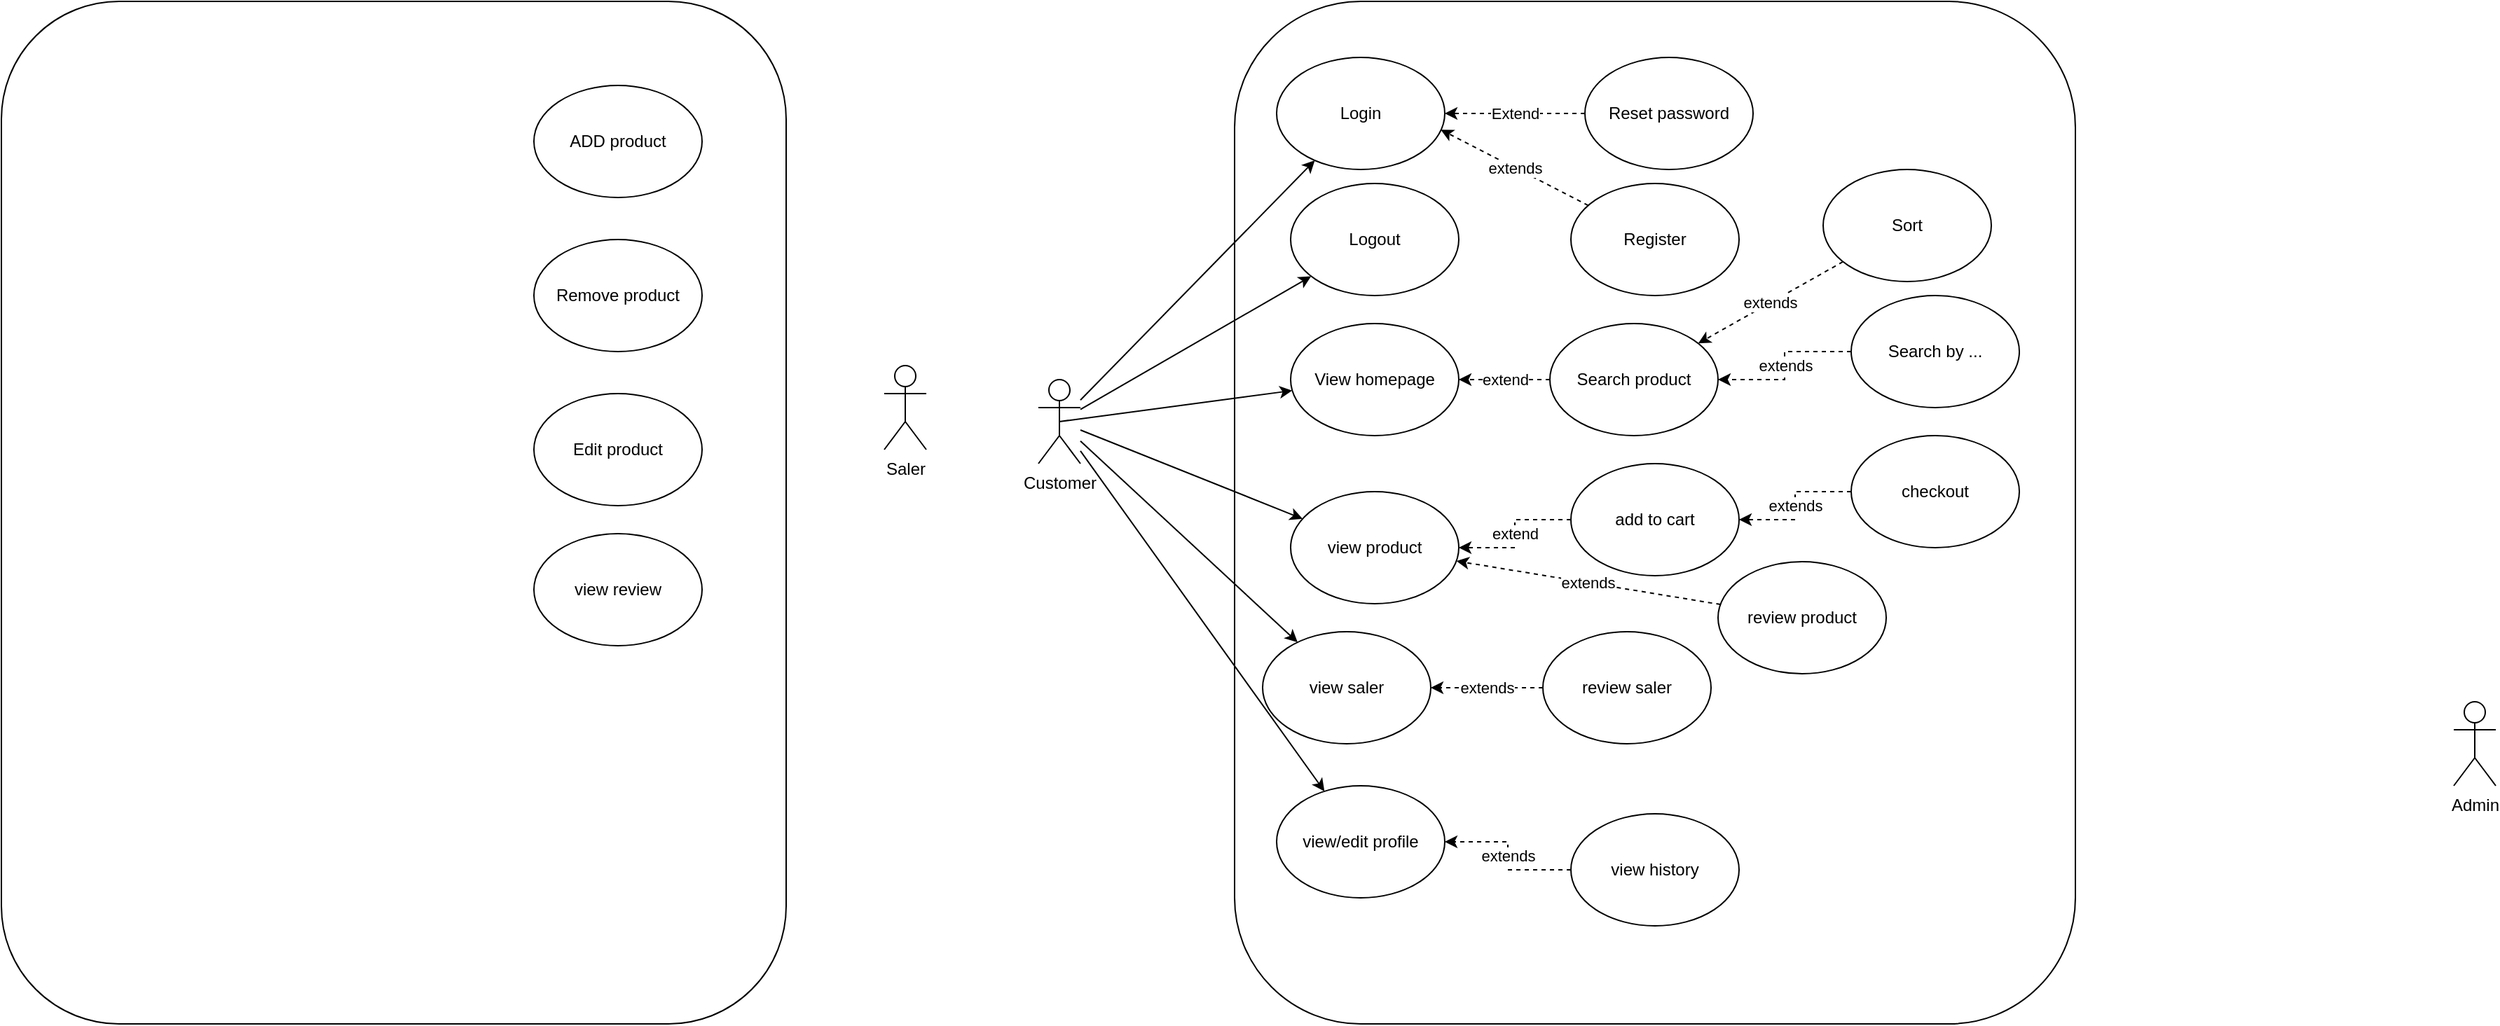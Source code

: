 <mxfile version="24.2.5" type="device">
  <diagram name="Page-1" id="H84dJ4nC-255TjMcfXOO">
    <mxGraphModel dx="2350" dy="887" grid="1" gridSize="10" guides="1" tooltips="1" connect="1" arrows="1" fold="1" page="1" pageScale="1" pageWidth="850" pageHeight="1100" math="0" shadow="0">
      <root>
        <mxCell id="0" />
        <mxCell id="1" parent="0" />
        <mxCell id="hKJQqnaQIlKo-bAAfdR5-1" value="Customer" style="shape=umlActor;verticalLabelPosition=bottom;verticalAlign=top;html=1;outlineConnect=0;" vertex="1" parent="1">
          <mxGeometry x="60" y="370" width="30" height="60" as="geometry" />
        </mxCell>
        <mxCell id="hKJQqnaQIlKo-bAAfdR5-2" value="" style="rounded=1;whiteSpace=wrap;html=1;" vertex="1" parent="1">
          <mxGeometry x="200" y="100" width="600" height="730" as="geometry" />
        </mxCell>
        <mxCell id="hKJQqnaQIlKo-bAAfdR5-3" value="Saler" style="shape=umlActor;verticalLabelPosition=bottom;verticalAlign=top;html=1;outlineConnect=0;" vertex="1" parent="1">
          <mxGeometry x="-50" y="360" width="30" height="60" as="geometry" />
        </mxCell>
        <mxCell id="hKJQqnaQIlKo-bAAfdR5-6" value="Admin" style="shape=umlActor;verticalLabelPosition=bottom;verticalAlign=top;html=1;outlineConnect=0;" vertex="1" parent="1">
          <mxGeometry x="1070" y="600" width="30" height="60" as="geometry" />
        </mxCell>
        <mxCell id="hKJQqnaQIlKo-bAAfdR5-28" style="rounded=0;orthogonalLoop=1;jettySize=auto;html=1;" edge="1" parent="1" source="hKJQqnaQIlKo-bAAfdR5-1" target="hKJQqnaQIlKo-bAAfdR5-9">
          <mxGeometry relative="1" as="geometry" />
        </mxCell>
        <mxCell id="hKJQqnaQIlKo-bAAfdR5-9" value="Login" style="ellipse;whiteSpace=wrap;html=1;" vertex="1" parent="1">
          <mxGeometry x="230" y="140" width="120" height="80" as="geometry" />
        </mxCell>
        <mxCell id="hKJQqnaQIlKo-bAAfdR5-29" style="rounded=0;orthogonalLoop=1;jettySize=auto;html=1;" edge="1" parent="1" source="hKJQqnaQIlKo-bAAfdR5-1" target="hKJQqnaQIlKo-bAAfdR5-10">
          <mxGeometry relative="1" as="geometry" />
        </mxCell>
        <mxCell id="hKJQqnaQIlKo-bAAfdR5-10" value="Logout" style="ellipse;whiteSpace=wrap;html=1;" vertex="1" parent="1">
          <mxGeometry x="240" y="230" width="120" height="80" as="geometry" />
        </mxCell>
        <mxCell id="hKJQqnaQIlKo-bAAfdR5-12" value="Extend" style="edgeStyle=orthogonalEdgeStyle;rounded=0;orthogonalLoop=1;jettySize=auto;html=1;entryX=1;entryY=0.5;entryDx=0;entryDy=0;dashed=1;" edge="1" parent="1" source="hKJQqnaQIlKo-bAAfdR5-11" target="hKJQqnaQIlKo-bAAfdR5-9">
          <mxGeometry relative="1" as="geometry" />
        </mxCell>
        <mxCell id="hKJQqnaQIlKo-bAAfdR5-11" value="Reset password" style="ellipse;whiteSpace=wrap;html=1;" vertex="1" parent="1">
          <mxGeometry x="450" y="140" width="120" height="80" as="geometry" />
        </mxCell>
        <mxCell id="hKJQqnaQIlKo-bAAfdR5-13" value="View homepage" style="ellipse;whiteSpace=wrap;html=1;" vertex="1" parent="1">
          <mxGeometry x="240" y="330" width="120" height="80" as="geometry" />
        </mxCell>
        <mxCell id="hKJQqnaQIlKo-bAAfdR5-15" value="extend" style="edgeStyle=orthogonalEdgeStyle;rounded=0;orthogonalLoop=1;jettySize=auto;html=1;entryX=1;entryY=0.5;entryDx=0;entryDy=0;dashed=1;" edge="1" parent="1" source="hKJQqnaQIlKo-bAAfdR5-14" target="hKJQqnaQIlKo-bAAfdR5-13">
          <mxGeometry relative="1" as="geometry" />
        </mxCell>
        <mxCell id="hKJQqnaQIlKo-bAAfdR5-14" value="Search product" style="ellipse;whiteSpace=wrap;html=1;" vertex="1" parent="1">
          <mxGeometry x="425" y="330" width="120" height="80" as="geometry" />
        </mxCell>
        <mxCell id="hKJQqnaQIlKo-bAAfdR5-16" value="Register" style="ellipse;whiteSpace=wrap;html=1;" vertex="1" parent="1">
          <mxGeometry x="440" y="230" width="120" height="80" as="geometry" />
        </mxCell>
        <mxCell id="hKJQqnaQIlKo-bAAfdR5-18" value="extends" style="rounded=0;orthogonalLoop=1;jettySize=auto;html=1;dashed=1;" edge="1" parent="1" source="hKJQqnaQIlKo-bAAfdR5-17" target="hKJQqnaQIlKo-bAAfdR5-14">
          <mxGeometry relative="1" as="geometry" />
        </mxCell>
        <mxCell id="hKJQqnaQIlKo-bAAfdR5-17" value="Sort" style="ellipse;whiteSpace=wrap;html=1;" vertex="1" parent="1">
          <mxGeometry x="620" y="220" width="120" height="80" as="geometry" />
        </mxCell>
        <mxCell id="hKJQqnaQIlKo-bAAfdR5-20" value="extends" style="edgeStyle=orthogonalEdgeStyle;rounded=0;orthogonalLoop=1;jettySize=auto;html=1;dashed=1;" edge="1" parent="1" source="hKJQqnaQIlKo-bAAfdR5-19" target="hKJQqnaQIlKo-bAAfdR5-14">
          <mxGeometry relative="1" as="geometry" />
        </mxCell>
        <mxCell id="hKJQqnaQIlKo-bAAfdR5-19" value="Search by ..." style="ellipse;whiteSpace=wrap;html=1;" vertex="1" parent="1">
          <mxGeometry x="640" y="310" width="120" height="80" as="geometry" />
        </mxCell>
        <mxCell id="hKJQqnaQIlKo-bAAfdR5-21" value="extends" style="rounded=0;orthogonalLoop=1;jettySize=auto;html=1;entryX=0.976;entryY=0.645;entryDx=0;entryDy=0;entryPerimeter=0;dashed=1;" edge="1" parent="1" source="hKJQqnaQIlKo-bAAfdR5-16" target="hKJQqnaQIlKo-bAAfdR5-9">
          <mxGeometry relative="1" as="geometry" />
        </mxCell>
        <mxCell id="hKJQqnaQIlKo-bAAfdR5-31" style="rounded=0;orthogonalLoop=1;jettySize=auto;html=1;" edge="1" parent="1" source="hKJQqnaQIlKo-bAAfdR5-1" target="hKJQqnaQIlKo-bAAfdR5-22">
          <mxGeometry relative="1" as="geometry" />
        </mxCell>
        <mxCell id="hKJQqnaQIlKo-bAAfdR5-22" value="view product" style="ellipse;whiteSpace=wrap;html=1;" vertex="1" parent="1">
          <mxGeometry x="240" y="450" width="120" height="80" as="geometry" />
        </mxCell>
        <mxCell id="hKJQqnaQIlKo-bAAfdR5-32" style="rounded=0;orthogonalLoop=1;jettySize=auto;html=1;" edge="1" parent="1" source="hKJQqnaQIlKo-bAAfdR5-1" target="hKJQqnaQIlKo-bAAfdR5-23">
          <mxGeometry relative="1" as="geometry" />
        </mxCell>
        <mxCell id="hKJQqnaQIlKo-bAAfdR5-23" value="view saler" style="ellipse;whiteSpace=wrap;html=1;" vertex="1" parent="1">
          <mxGeometry x="220" y="550" width="120" height="80" as="geometry" />
        </mxCell>
        <mxCell id="hKJQqnaQIlKo-bAAfdR5-25" value="extend" style="edgeStyle=orthogonalEdgeStyle;rounded=0;orthogonalLoop=1;jettySize=auto;html=1;dashed=1;" edge="1" parent="1" source="hKJQqnaQIlKo-bAAfdR5-24" target="hKJQqnaQIlKo-bAAfdR5-22">
          <mxGeometry relative="1" as="geometry" />
        </mxCell>
        <mxCell id="hKJQqnaQIlKo-bAAfdR5-24" value="add to cart" style="ellipse;whiteSpace=wrap;html=1;" vertex="1" parent="1">
          <mxGeometry x="440" y="430" width="120" height="80" as="geometry" />
        </mxCell>
        <mxCell id="hKJQqnaQIlKo-bAAfdR5-27" value="extends" style="edgeStyle=orthogonalEdgeStyle;rounded=0;orthogonalLoop=1;jettySize=auto;html=1;entryX=1;entryY=0.5;entryDx=0;entryDy=0;dashed=1;" edge="1" parent="1" source="hKJQqnaQIlKo-bAAfdR5-26" target="hKJQqnaQIlKo-bAAfdR5-24">
          <mxGeometry relative="1" as="geometry" />
        </mxCell>
        <mxCell id="hKJQqnaQIlKo-bAAfdR5-26" value="checkout" style="ellipse;whiteSpace=wrap;html=1;" vertex="1" parent="1">
          <mxGeometry x="640" y="410" width="120" height="80" as="geometry" />
        </mxCell>
        <mxCell id="hKJQqnaQIlKo-bAAfdR5-30" style="rounded=0;orthogonalLoop=1;jettySize=auto;html=1;exitX=0.5;exitY=0.5;exitDx=0;exitDy=0;exitPerimeter=0;" edge="1" parent="1" source="hKJQqnaQIlKo-bAAfdR5-1" target="hKJQqnaQIlKo-bAAfdR5-13">
          <mxGeometry relative="1" as="geometry" />
        </mxCell>
        <mxCell id="hKJQqnaQIlKo-bAAfdR5-42" style="rounded=0;orthogonalLoop=1;jettySize=auto;html=1;" edge="1" parent="1" source="hKJQqnaQIlKo-bAAfdR5-1" target="hKJQqnaQIlKo-bAAfdR5-33">
          <mxGeometry relative="1" as="geometry" />
        </mxCell>
        <mxCell id="hKJQqnaQIlKo-bAAfdR5-33" value="view/edit profile" style="ellipse;whiteSpace=wrap;html=1;" vertex="1" parent="1">
          <mxGeometry x="230" y="660" width="120" height="80" as="geometry" />
        </mxCell>
        <mxCell id="hKJQqnaQIlKo-bAAfdR5-36" value="extends" style="edgeStyle=orthogonalEdgeStyle;rounded=0;orthogonalLoop=1;jettySize=auto;html=1;dashed=1;" edge="1" parent="1" source="hKJQqnaQIlKo-bAAfdR5-34" target="hKJQqnaQIlKo-bAAfdR5-33">
          <mxGeometry relative="1" as="geometry" />
        </mxCell>
        <mxCell id="hKJQqnaQIlKo-bAAfdR5-34" value="view history" style="ellipse;whiteSpace=wrap;html=1;" vertex="1" parent="1">
          <mxGeometry x="440" y="680" width="120" height="80" as="geometry" />
        </mxCell>
        <mxCell id="hKJQqnaQIlKo-bAAfdR5-39" value="extends" style="rounded=0;orthogonalLoop=1;jettySize=auto;html=1;dashed=1;" edge="1" parent="1" source="hKJQqnaQIlKo-bAAfdR5-38" target="hKJQqnaQIlKo-bAAfdR5-22">
          <mxGeometry relative="1" as="geometry" />
        </mxCell>
        <mxCell id="hKJQqnaQIlKo-bAAfdR5-38" value="review product" style="ellipse;whiteSpace=wrap;html=1;" vertex="1" parent="1">
          <mxGeometry x="545" y="500" width="120" height="80" as="geometry" />
        </mxCell>
        <mxCell id="hKJQqnaQIlKo-bAAfdR5-41" value="extends" style="edgeStyle=orthogonalEdgeStyle;rounded=0;orthogonalLoop=1;jettySize=auto;html=1;dashed=1;" edge="1" parent="1" source="hKJQqnaQIlKo-bAAfdR5-40" target="hKJQqnaQIlKo-bAAfdR5-23">
          <mxGeometry relative="1" as="geometry" />
        </mxCell>
        <mxCell id="hKJQqnaQIlKo-bAAfdR5-40" value="review saler" style="ellipse;whiteSpace=wrap;html=1;" vertex="1" parent="1">
          <mxGeometry x="420" y="550" width="120" height="80" as="geometry" />
        </mxCell>
        <mxCell id="hKJQqnaQIlKo-bAAfdR5-51" value="" style="rounded=1;whiteSpace=wrap;html=1;" vertex="1" parent="1">
          <mxGeometry x="-680" y="100" width="560" height="730" as="geometry" />
        </mxCell>
        <mxCell id="hKJQqnaQIlKo-bAAfdR5-52" value="ADD product" style="ellipse;whiteSpace=wrap;html=1;" vertex="1" parent="1">
          <mxGeometry x="-300" y="160" width="120" height="80" as="geometry" />
        </mxCell>
        <mxCell id="hKJQqnaQIlKo-bAAfdR5-54" value="view review" style="ellipse;whiteSpace=wrap;html=1;" vertex="1" parent="1">
          <mxGeometry x="-300" y="480" width="120" height="80" as="geometry" />
        </mxCell>
        <mxCell id="hKJQqnaQIlKo-bAAfdR5-55" value="Remove product" style="ellipse;whiteSpace=wrap;html=1;" vertex="1" parent="1">
          <mxGeometry x="-300" y="270" width="120" height="80" as="geometry" />
        </mxCell>
        <mxCell id="hKJQqnaQIlKo-bAAfdR5-56" value="Edit product" style="ellipse;whiteSpace=wrap;html=1;" vertex="1" parent="1">
          <mxGeometry x="-300" y="380" width="120" height="80" as="geometry" />
        </mxCell>
      </root>
    </mxGraphModel>
  </diagram>
</mxfile>
